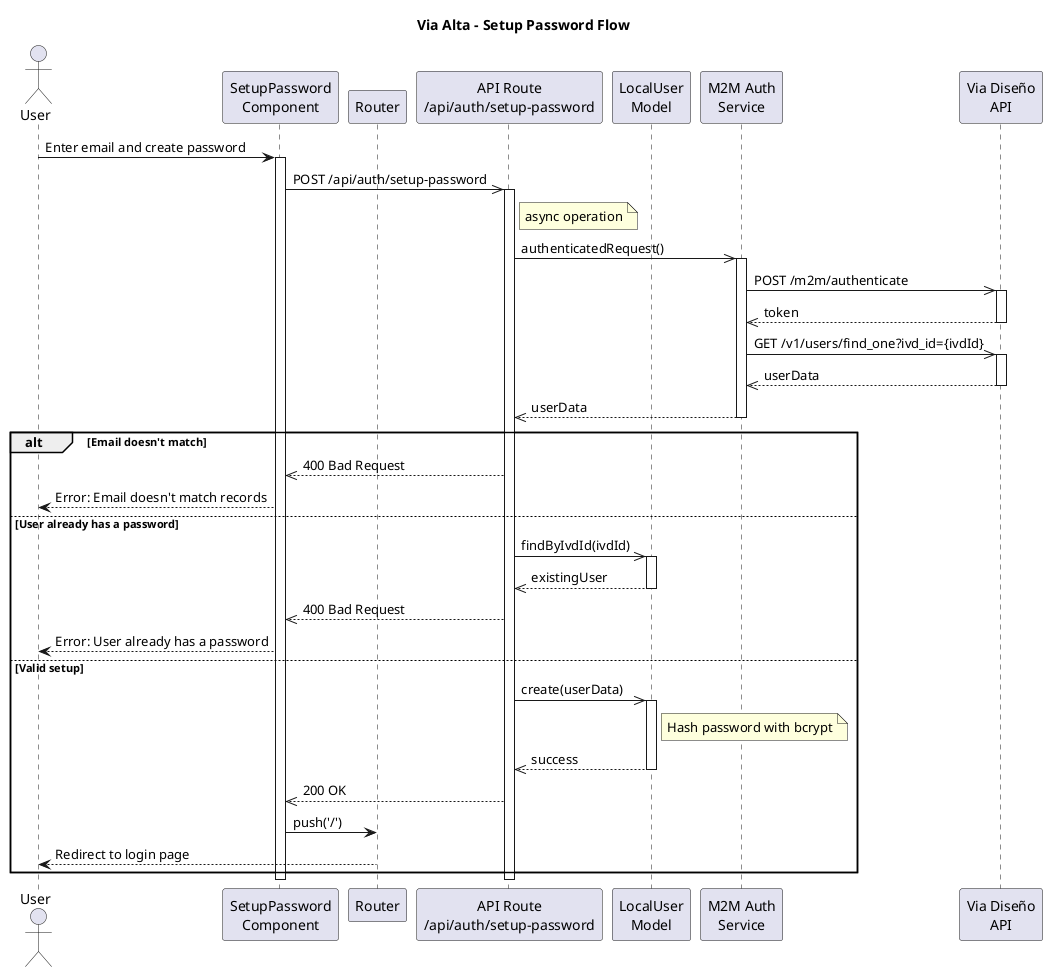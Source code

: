 @startuml Setup Password Flow
title Via Alta - Setup Password Flow

actor User
participant "SetupPassword\nComponent" as SetupPasswordComponent
participant "Router" as Router
participant "API Route\n/api/auth/setup-password" as SetupAPI
participant "LocalUser\nModel" as LocalUserModel
participant "M2M Auth\nService" as M2MAuth
participant "Via Diseño\nAPI" as ExternalAPI

User -> SetupPasswordComponent: Enter email and create password
activate SetupPasswordComponent

SetupPasswordComponent ->> SetupAPI: POST /api/auth/setup-password
note right of SetupAPI: async operation
activate SetupAPI

SetupAPI ->> M2MAuth: authenticatedRequest()
activate M2MAuth

M2MAuth ->> ExternalAPI: POST /m2m/authenticate
activate ExternalAPI
ExternalAPI -->> M2MAuth: token
deactivate ExternalAPI

M2MAuth ->> ExternalAPI: GET /v1/users/find_one?ivd_id={ivdId}
activate ExternalAPI
ExternalAPI -->> M2MAuth: userData
deactivate ExternalAPI

M2MAuth -->> SetupAPI: userData
deactivate M2MAuth

alt Email doesn't match
    SetupAPI -->> SetupPasswordComponent: 400 Bad Request
    SetupPasswordComponent --> User: Error: Email doesn't match records
else User already has a password
    SetupAPI ->> LocalUserModel: findByIvdId(ivdId)
    activate LocalUserModel
    LocalUserModel -->> SetupAPI: existingUser
    deactivate LocalUserModel
    
    SetupAPI -->> SetupPasswordComponent: 400 Bad Request
    SetupPasswordComponent --> User: Error: User already has a password
else Valid setup
    SetupAPI ->> LocalUserModel: create(userData)
    activate LocalUserModel
    note right of LocalUserModel: Hash password with bcrypt
    LocalUserModel -->> SetupAPI: success
    deactivate LocalUserModel
    
    SetupAPI -->> SetupPasswordComponent: 200 OK
    SetupPasswordComponent -> Router: push('/')
    Router --> User: Redirect to login page
end

deactivate SetupAPI
deactivate SetupPasswordComponent

@enduml